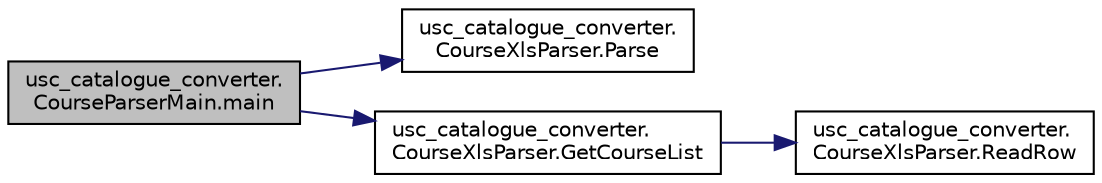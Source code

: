digraph "usc_catalogue_converter.CourseParserMain.main"
{
  edge [fontname="Helvetica",fontsize="10",labelfontname="Helvetica",labelfontsize="10"];
  node [fontname="Helvetica",fontsize="10",shape=record];
  rankdir="LR";
  Node0 [label="usc_catalogue_converter.\lCourseParserMain.main",height=0.2,width=0.4,color="black", fillcolor="grey75", style="filled", fontcolor="black"];
  Node0 -> Node1 [color="midnightblue",fontsize="10",style="solid",fontname="Helvetica"];
  Node1 [label="usc_catalogue_converter.\lCourseXlsParser.Parse",height=0.2,width=0.4,color="black", fillcolor="white", style="filled",URL="$d6/de7/classusc__catalogue__converter_1_1_course_xls_parser.html#aa040a6ef33390463f8d80bb1b8504970"];
  Node0 -> Node2 [color="midnightblue",fontsize="10",style="solid",fontname="Helvetica"];
  Node2 [label="usc_catalogue_converter.\lCourseXlsParser.GetCourseList",height=0.2,width=0.4,color="black", fillcolor="white", style="filled",URL="$d6/de7/classusc__catalogue__converter_1_1_course_xls_parser.html#ab7ee87d5b98d72a79c55ee3036b40f09"];
  Node2 -> Node3 [color="midnightblue",fontsize="10",style="solid",fontname="Helvetica"];
  Node3 [label="usc_catalogue_converter.\lCourseXlsParser.ReadRow",height=0.2,width=0.4,color="black", fillcolor="white", style="filled",URL="$d6/de7/classusc__catalogue__converter_1_1_course_xls_parser.html#af9e47a6e8466c170f85472d6d04c6997"];
}
